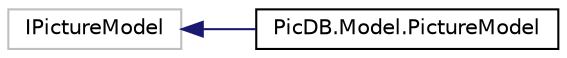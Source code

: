 digraph "Graphical Class Hierarchy"
{
  edge [fontname="Helvetica",fontsize="10",labelfontname="Helvetica",labelfontsize="10"];
  node [fontname="Helvetica",fontsize="10",shape=record];
  rankdir="LR";
  Node19 [label="IPictureModel",height=0.2,width=0.4,color="grey75", fillcolor="white", style="filled"];
  Node19 -> Node0 [dir="back",color="midnightblue",fontsize="10",style="solid",fontname="Helvetica"];
  Node0 [label="PicDB.Model.PictureModel",height=0.2,width=0.4,color="black", fillcolor="white", style="filled",URL="$classPicDB_1_1Model_1_1PictureModel.html"];
}
